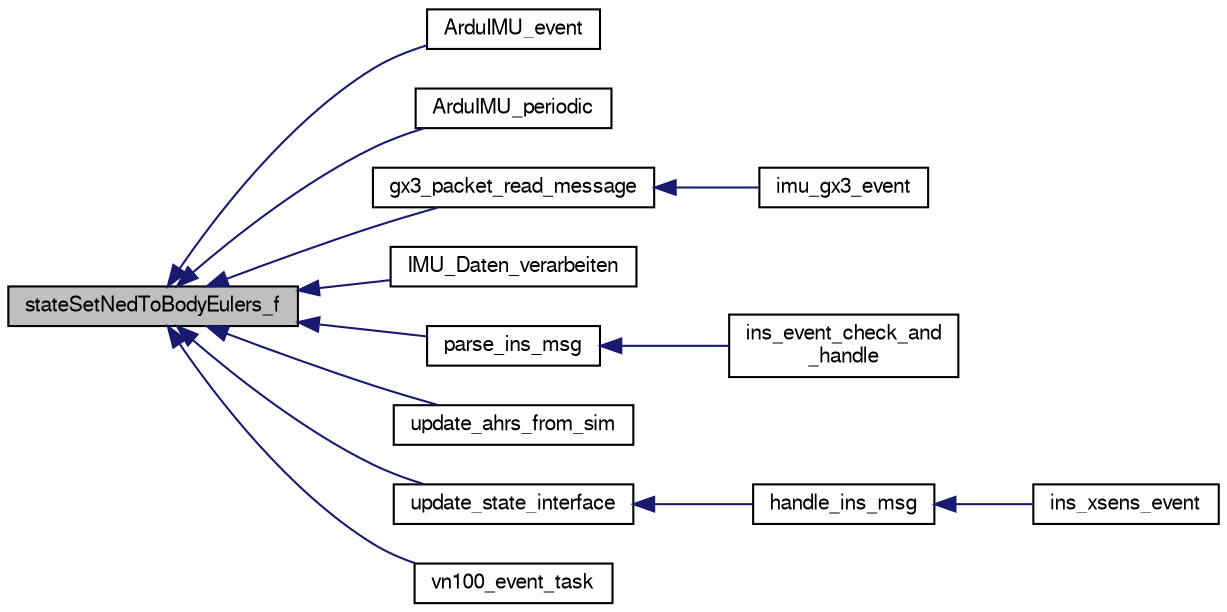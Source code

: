 digraph "stateSetNedToBodyEulers_f"
{
  edge [fontname="FreeSans",fontsize="10",labelfontname="FreeSans",labelfontsize="10"];
  node [fontname="FreeSans",fontsize="10",shape=record];
  rankdir="LR";
  Node1 [label="stateSetNedToBodyEulers_f",height=0.2,width=0.4,color="black", fillcolor="grey75", style="filled", fontcolor="black"];
  Node1 -> Node2 [dir="back",color="midnightblue",fontsize="10",style="solid",fontname="FreeSans"];
  Node2 [label="ArduIMU_event",height=0.2,width=0.4,color="black", fillcolor="white", style="filled",URL="$modules_2ins_2ins__arduimu__basic_8c.html#a6f80e69d733254b945f208647409073f"];
  Node1 -> Node3 [dir="back",color="midnightblue",fontsize="10",style="solid",fontname="FreeSans"];
  Node3 [label="ArduIMU_periodic",height=0.2,width=0.4,color="black", fillcolor="white", style="filled",URL="$ins__arduimu__basic_8h.html#a9084095772fef629b46485b78cb1fd7a"];
  Node1 -> Node4 [dir="back",color="midnightblue",fontsize="10",style="solid",fontname="FreeSans"];
  Node4 [label="gx3_packet_read_message",height=0.2,width=0.4,color="black", fillcolor="white", style="filled",URL="$ahrs__gx3_8h.html#acb7a83c7954119b08e90b88661889883"];
  Node4 -> Node5 [dir="back",color="midnightblue",fontsize="10",style="solid",fontname="FreeSans"];
  Node5 [label="imu_gx3_event",height=0.2,width=0.4,color="black", fillcolor="white", style="filled",URL="$ahrs__gx3_8h.html#aa9304b3a64697b585311bf38a4dc24ff"];
  Node1 -> Node6 [dir="back",color="midnightblue",fontsize="10",style="solid",fontname="FreeSans"];
  Node6 [label="IMU_Daten_verarbeiten",height=0.2,width=0.4,color="black", fillcolor="white", style="filled",URL="$modules_2ins_2ins__arduimu_8c.html#a78c0ed4113166dc7fa861569f0899d07"];
  Node1 -> Node7 [dir="back",color="midnightblue",fontsize="10",style="solid",fontname="FreeSans"];
  Node7 [label="parse_ins_msg",height=0.2,width=0.4,color="black", fillcolor="white", style="filled",URL="$ins__module_8h.html#a8cb976f9e02352af6815c51a4b18faec"];
  Node7 -> Node8 [dir="back",color="midnightblue",fontsize="10",style="solid",fontname="FreeSans"];
  Node8 [label="ins_event_check_and\l_handle",height=0.2,width=0.4,color="black", fillcolor="white", style="filled",URL="$ins__module_8h.html#ac34266139fe4658afe3bd0992441431a",tooltip="!SITL "];
  Node1 -> Node9 [dir="back",color="midnightblue",fontsize="10",style="solid",fontname="FreeSans"];
  Node9 [label="update_ahrs_from_sim",height=0.2,width=0.4,color="black", fillcolor="white", style="filled",URL="$ahrs__sim_8h.html#a631ce4de5e99850af24482335a960acf"];
  Node1 -> Node10 [dir="back",color="midnightblue",fontsize="10",style="solid",fontname="FreeSans"];
  Node10 [label="update_state_interface",height=0.2,width=0.4,color="black", fillcolor="white", style="filled",URL="$ins__xsens_8c.html#a8011d2c59733cc2b3ba2110bf3675bde"];
  Node10 -> Node11 [dir="back",color="midnightblue",fontsize="10",style="solid",fontname="FreeSans"];
  Node11 [label="handle_ins_msg",height=0.2,width=0.4,color="black", fillcolor="white", style="filled",URL="$ins__xsens_8c.html#a01a96d75a3da02e6c7046cff96b1f7e6"];
  Node11 -> Node12 [dir="back",color="midnightblue",fontsize="10",style="solid",fontname="FreeSans"];
  Node12 [label="ins_xsens_event",height=0.2,width=0.4,color="black", fillcolor="white", style="filled",URL="$ins__xsens_8h.html#a8bfad9d883f0f0c3b3f3ae57a0d8e775"];
  Node1 -> Node13 [dir="back",color="midnightblue",fontsize="10",style="solid",fontname="FreeSans"];
  Node13 [label="vn100_event_task",height=0.2,width=0.4,color="black", fillcolor="white", style="filled",URL="$ins__vn100_8h.html#a579de7597d4a8e23e8577ca9745c385d"];
}
